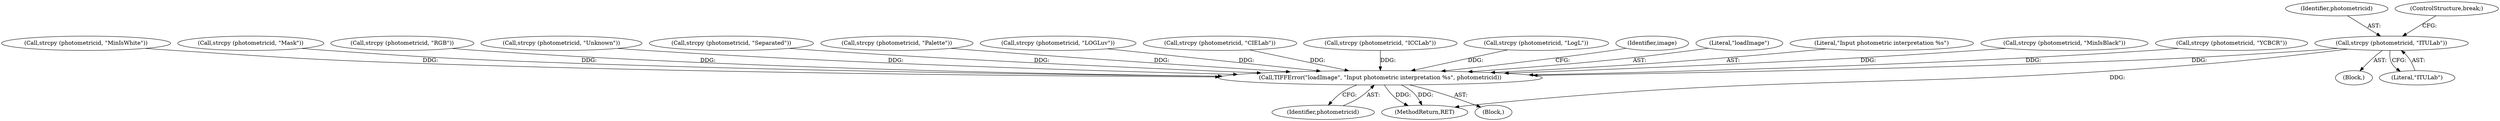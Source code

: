digraph "0_libtiff_83a4b92815ea04969d494416eaae3d4c6b338e4a#diff-c8b4b355f9b5c06d585b23138e1c185f_5@API" {
"1000524" [label="(Call,strcpy (photometricid, \"ITULab\"))"];
"1000543" [label="(Call,TIFFError(\"loadImage\", \"Input photometric interpretation %s\", photometricid))"];
"1000546" [label="(Identifier,photometricid)"];
"1000539" [label="(Call,strcpy (photometricid, \"Unknown\"))"];
"1000504" [label="(Call,strcpy (photometricid, \"Separated\"))"];
"1000494" [label="(Call,strcpy (photometricid, \"Palette\"))"];
"1000534" [label="(Call,strcpy (photometricid, \"LOGLuv\"))"];
"1000514" [label="(Call,strcpy (photometricid, \"CIELab\"))"];
"1000519" [label="(Call,strcpy (photometricid, \"ICCLab\"))"];
"1000529" [label="(Call,strcpy (photometricid, \"LogL\"))"];
"1000549" [label="(Identifier,image)"];
"1001214" [label="(MethodReturn,RET)"];
"1000544" [label="(Literal,\"loadImage\")"];
"1000525" [label="(Identifier,photometricid)"];
"1000477" [label="(Block,)"];
"1000545" [label="(Literal,\"Input photometric interpretation %s\")"];
"1000484" [label="(Call,strcpy (photometricid, \"MinIsBlack\"))"];
"1000527" [label="(ControlStructure,break;)"];
"1000509" [label="(Call,strcpy (photometricid, \"YCBCR\"))"];
"1000479" [label="(Call,strcpy (photometricid, \"MinIsWhite\"))"];
"1000132" [label="(Block,)"];
"1000499" [label="(Call,strcpy (photometricid, \"Mask\"))"];
"1000526" [label="(Literal,\"ITULab\")"];
"1000524" [label="(Call,strcpy (photometricid, \"ITULab\"))"];
"1000543" [label="(Call,TIFFError(\"loadImage\", \"Input photometric interpretation %s\", photometricid))"];
"1000489" [label="(Call,strcpy (photometricid, \"RGB\"))"];
"1000524" -> "1000477"  [label="AST: "];
"1000524" -> "1000526"  [label="CFG: "];
"1000525" -> "1000524"  [label="AST: "];
"1000526" -> "1000524"  [label="AST: "];
"1000527" -> "1000524"  [label="CFG: "];
"1000524" -> "1001214"  [label="DDG: "];
"1000524" -> "1000543"  [label="DDG: "];
"1000543" -> "1000132"  [label="AST: "];
"1000543" -> "1000546"  [label="CFG: "];
"1000544" -> "1000543"  [label="AST: "];
"1000545" -> "1000543"  [label="AST: "];
"1000546" -> "1000543"  [label="AST: "];
"1000549" -> "1000543"  [label="CFG: "];
"1000543" -> "1001214"  [label="DDG: "];
"1000543" -> "1001214"  [label="DDG: "];
"1000539" -> "1000543"  [label="DDG: "];
"1000519" -> "1000543"  [label="DDG: "];
"1000514" -> "1000543"  [label="DDG: "];
"1000494" -> "1000543"  [label="DDG: "];
"1000499" -> "1000543"  [label="DDG: "];
"1000504" -> "1000543"  [label="DDG: "];
"1000489" -> "1000543"  [label="DDG: "];
"1000484" -> "1000543"  [label="DDG: "];
"1000529" -> "1000543"  [label="DDG: "];
"1000479" -> "1000543"  [label="DDG: "];
"1000534" -> "1000543"  [label="DDG: "];
"1000509" -> "1000543"  [label="DDG: "];
}
